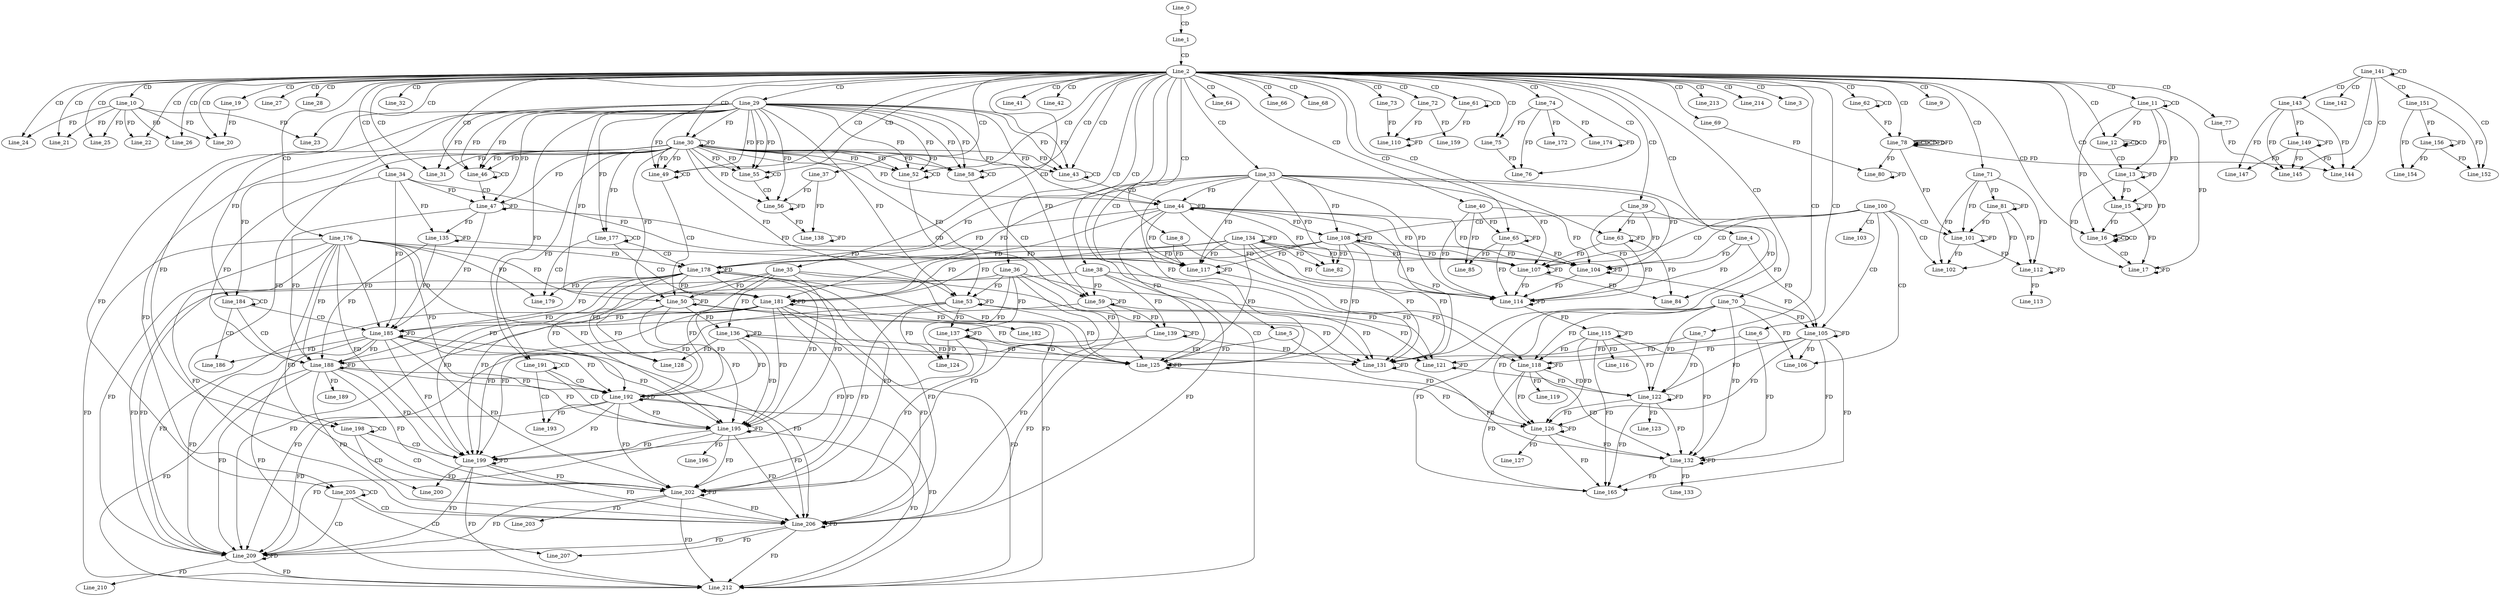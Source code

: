 digraph G {
  Line_0;
  Line_1;
  Line_2;
  Line_3;
  Line_4;
  Line_5;
  Line_6;
  Line_7;
  Line_8;
  Line_9;
  Line_10;
  Line_11;
  Line_11;
  Line_12;
  Line_12;
  Line_12;
  Line_13;
  Line_15;
  Line_16;
  Line_16;
  Line_16;
  Line_17;
  Line_19;
  Line_20;
  Line_21;
  Line_22;
  Line_23;
  Line_24;
  Line_25;
  Line_26;
  Line_27;
  Line_28;
  Line_29;
  Line_30;
  Line_30;
  Line_31;
  Line_32;
  Line_33;
  Line_34;
  Line_35;
  Line_36;
  Line_37;
  Line_38;
  Line_39;
  Line_40;
  Line_41;
  Line_42;
  Line_43;
  Line_43;
  Line_44;
  Line_44;
  Line_46;
  Line_46;
  Line_47;
  Line_47;
  Line_49;
  Line_49;
  Line_50;
  Line_50;
  Line_52;
  Line_52;
  Line_53;
  Line_53;
  Line_55;
  Line_55;
  Line_56;
  Line_56;
  Line_58;
  Line_58;
  Line_59;
  Line_59;
  Line_61;
  Line_61;
  Line_62;
  Line_62;
  Line_63;
  Line_64;
  Line_65;
  Line_66;
  Line_68;
  Line_69;
  Line_70;
  Line_71;
  Line_72;
  Line_73;
  Line_74;
  Line_75;
  Line_75;
  Line_76;
  Line_77;
  Line_78;
  Line_78;
  Line_78;
  Line_80;
  Line_81;
  Line_82;
  Line_84;
  Line_85;
  Line_100;
  Line_101;
  Line_102;
  Line_103;
  Line_104;
  Line_104;
  Line_104;
  Line_105;
  Line_105;
  Line_106;
  Line_107;
  Line_108;
  Line_108;
  Line_110;
  Line_112;
  Line_113;
  Line_114;
  Line_114;
  Line_114;
  Line_114;
  Line_115;
  Line_115;
  Line_116;
  Line_117;
  Line_117;
  Line_117;
  Line_118;
  Line_118;
  Line_119;
  Line_121;
  Line_121;
  Line_122;
  Line_122;
  Line_123;
  Line_124;
  Line_125;
  Line_125;
  Line_125;
  Line_125;
  Line_126;
  Line_126;
  Line_127;
  Line_128;
  Line_131;
  Line_131;
  Line_131;
  Line_131;
  Line_132;
  Line_132;
  Line_133;
  Line_134;
  Line_134;
  Line_135;
  Line_135;
  Line_136;
  Line_136;
  Line_137;
  Line_137;
  Line_138;
  Line_138;
  Line_139;
  Line_139;
  Line_141;
  Line_141;
  Line_142;
  Line_143;
  Line_144;
  Line_144;
  Line_145;
  Line_147;
  Line_149;
  Line_151;
  Line_152;
  Line_154;
  Line_156;
  Line_159;
  Line_165;
  Line_172;
  Line_174;
  Line_176;
  Line_177;
  Line_177;
  Line_178;
  Line_178;
  Line_178;
  Line_179;
  Line_181;
  Line_181;
  Line_181;
  Line_182;
  Line_184;
  Line_184;
  Line_185;
  Line_185;
  Line_185;
  Line_186;
  Line_188;
  Line_188;
  Line_188;
  Line_189;
  Line_191;
  Line_191;
  Line_192;
  Line_192;
  Line_192;
  Line_193;
  Line_195;
  Line_195;
  Line_195;
  Line_196;
  Line_198;
  Line_198;
  Line_199;
  Line_199;
  Line_199;
  Line_200;
  Line_202;
  Line_202;
  Line_202;
  Line_203;
  Line_205;
  Line_205;
  Line_206;
  Line_206;
  Line_206;
  Line_207;
  Line_209;
  Line_209;
  Line_209;
  Line_210;
  Line_212;
  Line_213;
  Line_214;
  Line_0 -> Line_1 [ label="CD" ];
  Line_1 -> Line_2 [ label="CD" ];
  Line_2 -> Line_3 [ label="CD" ];
  Line_2 -> Line_4 [ label="CD" ];
  Line_2 -> Line_5 [ label="CD" ];
  Line_2 -> Line_6 [ label="CD" ];
  Line_2 -> Line_7 [ label="CD" ];
  Line_2 -> Line_8 [ label="CD" ];
  Line_2 -> Line_9 [ label="CD" ];
  Line_2 -> Line_10 [ label="CD" ];
  Line_2 -> Line_11 [ label="CD" ];
  Line_11 -> Line_11 [ label="CD" ];
  Line_2 -> Line_12 [ label="CD" ];
  Line_12 -> Line_12 [ label="CD" ];
  Line_12 -> Line_12 [ label="CD" ];
  Line_11 -> Line_12 [ label="FD" ];
  Line_12 -> Line_13 [ label="CD" ];
  Line_11 -> Line_13 [ label="FD" ];
  Line_13 -> Line_13 [ label="FD" ];
  Line_2 -> Line_15 [ label="CD" ];
  Line_11 -> Line_15 [ label="FD" ];
  Line_13 -> Line_15 [ label="FD" ];
  Line_15 -> Line_15 [ label="FD" ];
  Line_2 -> Line_16 [ label="CD" ];
  Line_16 -> Line_16 [ label="CD" ];
  Line_16 -> Line_16 [ label="CD" ];
  Line_11 -> Line_16 [ label="FD" ];
  Line_13 -> Line_16 [ label="FD" ];
  Line_15 -> Line_16 [ label="FD" ];
  Line_16 -> Line_17 [ label="CD" ];
  Line_11 -> Line_17 [ label="FD" ];
  Line_13 -> Line_17 [ label="FD" ];
  Line_15 -> Line_17 [ label="FD" ];
  Line_17 -> Line_17 [ label="FD" ];
  Line_2 -> Line_19 [ label="CD" ];
  Line_2 -> Line_20 [ label="CD" ];
  Line_10 -> Line_20 [ label="FD" ];
  Line_19 -> Line_20 [ label="FD" ];
  Line_2 -> Line_21 [ label="CD" ];
  Line_10 -> Line_21 [ label="FD" ];
  Line_2 -> Line_22 [ label="CD" ];
  Line_10 -> Line_22 [ label="FD" ];
  Line_2 -> Line_23 [ label="CD" ];
  Line_10 -> Line_23 [ label="FD" ];
  Line_2 -> Line_24 [ label="CD" ];
  Line_10 -> Line_24 [ label="FD" ];
  Line_2 -> Line_25 [ label="CD" ];
  Line_10 -> Line_25 [ label="FD" ];
  Line_2 -> Line_26 [ label="CD" ];
  Line_10 -> Line_26 [ label="FD" ];
  Line_2 -> Line_27 [ label="CD" ];
  Line_2 -> Line_28 [ label="CD" ];
  Line_2 -> Line_29 [ label="CD" ];
  Line_2 -> Line_30 [ label="CD" ];
  Line_29 -> Line_30 [ label="FD" ];
  Line_30 -> Line_30 [ label="FD" ];
  Line_2 -> Line_31 [ label="CD" ];
  Line_29 -> Line_31 [ label="FD" ];
  Line_30 -> Line_31 [ label="FD" ];
  Line_2 -> Line_32 [ label="CD" ];
  Line_2 -> Line_33 [ label="CD" ];
  Line_2 -> Line_34 [ label="CD" ];
  Line_2 -> Line_35 [ label="CD" ];
  Line_2 -> Line_36 [ label="CD" ];
  Line_2 -> Line_37 [ label="CD" ];
  Line_2 -> Line_38 [ label="CD" ];
  Line_2 -> Line_39 [ label="CD" ];
  Line_2 -> Line_40 [ label="CD" ];
  Line_2 -> Line_41 [ label="CD" ];
  Line_2 -> Line_42 [ label="CD" ];
  Line_2 -> Line_43 [ label="CD" ];
  Line_29 -> Line_43 [ label="FD" ];
  Line_30 -> Line_43 [ label="FD" ];
  Line_43 -> Line_43 [ label="CD" ];
  Line_29 -> Line_43 [ label="FD" ];
  Line_30 -> Line_43 [ label="FD" ];
  Line_43 -> Line_44 [ label="CD" ];
  Line_33 -> Line_44 [ label="FD" ];
  Line_44 -> Line_44 [ label="FD" ];
  Line_29 -> Line_44 [ label="FD" ];
  Line_30 -> Line_44 [ label="FD" ];
  Line_2 -> Line_46 [ label="CD" ];
  Line_29 -> Line_46 [ label="FD" ];
  Line_30 -> Line_46 [ label="FD" ];
  Line_46 -> Line_46 [ label="CD" ];
  Line_29 -> Line_46 [ label="FD" ];
  Line_30 -> Line_46 [ label="FD" ];
  Line_46 -> Line_47 [ label="CD" ];
  Line_34 -> Line_47 [ label="FD" ];
  Line_47 -> Line_47 [ label="FD" ];
  Line_29 -> Line_47 [ label="FD" ];
  Line_30 -> Line_47 [ label="FD" ];
  Line_2 -> Line_49 [ label="CD" ];
  Line_29 -> Line_49 [ label="FD" ];
  Line_30 -> Line_49 [ label="FD" ];
  Line_49 -> Line_49 [ label="CD" ];
  Line_29 -> Line_49 [ label="FD" ];
  Line_30 -> Line_49 [ label="FD" ];
  Line_49 -> Line_50 [ label="CD" ];
  Line_35 -> Line_50 [ label="FD" ];
  Line_50 -> Line_50 [ label="FD" ];
  Line_29 -> Line_50 [ label="FD" ];
  Line_30 -> Line_50 [ label="FD" ];
  Line_2 -> Line_52 [ label="CD" ];
  Line_29 -> Line_52 [ label="FD" ];
  Line_30 -> Line_52 [ label="FD" ];
  Line_52 -> Line_52 [ label="CD" ];
  Line_29 -> Line_52 [ label="FD" ];
  Line_30 -> Line_52 [ label="FD" ];
  Line_52 -> Line_53 [ label="CD" ];
  Line_36 -> Line_53 [ label="FD" ];
  Line_53 -> Line_53 [ label="FD" ];
  Line_29 -> Line_53 [ label="FD" ];
  Line_30 -> Line_53 [ label="FD" ];
  Line_2 -> Line_55 [ label="CD" ];
  Line_29 -> Line_55 [ label="FD" ];
  Line_30 -> Line_55 [ label="FD" ];
  Line_55 -> Line_55 [ label="CD" ];
  Line_29 -> Line_55 [ label="FD" ];
  Line_30 -> Line_55 [ label="FD" ];
  Line_55 -> Line_56 [ label="CD" ];
  Line_37 -> Line_56 [ label="FD" ];
  Line_56 -> Line_56 [ label="FD" ];
  Line_29 -> Line_56 [ label="FD" ];
  Line_30 -> Line_56 [ label="FD" ];
  Line_2 -> Line_58 [ label="CD" ];
  Line_29 -> Line_58 [ label="FD" ];
  Line_30 -> Line_58 [ label="FD" ];
  Line_58 -> Line_58 [ label="CD" ];
  Line_29 -> Line_58 [ label="FD" ];
  Line_30 -> Line_58 [ label="FD" ];
  Line_58 -> Line_59 [ label="CD" ];
  Line_38 -> Line_59 [ label="FD" ];
  Line_59 -> Line_59 [ label="FD" ];
  Line_29 -> Line_59 [ label="FD" ];
  Line_30 -> Line_59 [ label="FD" ];
  Line_2 -> Line_61 [ label="CD" ];
  Line_61 -> Line_61 [ label="CD" ];
  Line_2 -> Line_62 [ label="CD" ];
  Line_62 -> Line_62 [ label="CD" ];
  Line_2 -> Line_63 [ label="CD" ];
  Line_39 -> Line_63 [ label="FD" ];
  Line_63 -> Line_63 [ label="FD" ];
  Line_2 -> Line_64 [ label="CD" ];
  Line_2 -> Line_65 [ label="CD" ];
  Line_40 -> Line_65 [ label="FD" ];
  Line_65 -> Line_65 [ label="FD" ];
  Line_2 -> Line_66 [ label="CD" ];
  Line_2 -> Line_68 [ label="CD" ];
  Line_2 -> Line_69 [ label="CD" ];
  Line_2 -> Line_70 [ label="CD" ];
  Line_2 -> Line_71 [ label="CD" ];
  Line_2 -> Line_72 [ label="CD" ];
  Line_2 -> Line_73 [ label="CD" ];
  Line_2 -> Line_74 [ label="CD" ];
  Line_2 -> Line_75 [ label="CD" ];
  Line_74 -> Line_75 [ label="FD" ];
  Line_2 -> Line_76 [ label="CD" ];
  Line_74 -> Line_76 [ label="FD" ];
  Line_75 -> Line_76 [ label="FD" ];
  Line_2 -> Line_77 [ label="CD" ];
  Line_2 -> Line_78 [ label="CD" ];
  Line_78 -> Line_78 [ label="CD" ];
  Line_62 -> Line_78 [ label="FD" ];
  Line_78 -> Line_78 [ label="CD" ];
  Line_78 -> Line_78 [ label="FD" ];
  Line_80 -> Line_80 [ label="FD" ];
  Line_69 -> Line_80 [ label="FD" ];
  Line_78 -> Line_80 [ label="FD" ];
  Line_81 -> Line_81 [ label="FD" ];
  Line_71 -> Line_81 [ label="FD" ];
  Line_33 -> Line_82 [ label="FD" ];
  Line_44 -> Line_82 [ label="FD" ];
  Line_39 -> Line_84 [ label="FD" ];
  Line_63 -> Line_84 [ label="FD" ];
  Line_40 -> Line_85 [ label="FD" ];
  Line_65 -> Line_85 [ label="FD" ];
  Line_100 -> Line_101 [ label="CD" ];
  Line_81 -> Line_101 [ label="FD" ];
  Line_101 -> Line_101 [ label="FD" ];
  Line_71 -> Line_101 [ label="FD" ];
  Line_78 -> Line_101 [ label="FD" ];
  Line_100 -> Line_102 [ label="CD" ];
  Line_81 -> Line_102 [ label="FD" ];
  Line_101 -> Line_102 [ label="FD" ];
  Line_71 -> Line_102 [ label="FD" ];
  Line_100 -> Line_103 [ label="CD" ];
  Line_100 -> Line_104 [ label="CD" ];
  Line_104 -> Line_104 [ label="FD" ];
  Line_4 -> Line_104 [ label="FD" ];
  Line_33 -> Line_104 [ label="FD" ];
  Line_44 -> Line_104 [ label="FD" ];
  Line_40 -> Line_104 [ label="FD" ];
  Line_65 -> Line_104 [ label="FD" ];
  Line_100 -> Line_105 [ label="CD" ];
  Line_105 -> Line_105 [ label="FD" ];
  Line_70 -> Line_105 [ label="FD" ];
  Line_104 -> Line_105 [ label="FD" ];
  Line_4 -> Line_105 [ label="FD" ];
  Line_100 -> Line_106 [ label="CD" ];
  Line_105 -> Line_106 [ label="FD" ];
  Line_70 -> Line_106 [ label="FD" ];
  Line_100 -> Line_107 [ label="CD" ];
  Line_107 -> Line_107 [ label="FD" ];
  Line_39 -> Line_107 [ label="FD" ];
  Line_63 -> Line_107 [ label="FD" ];
  Line_33 -> Line_107 [ label="FD" ];
  Line_44 -> Line_107 [ label="FD" ];
  Line_100 -> Line_108 [ label="CD" ];
  Line_108 -> Line_108 [ label="FD" ];
  Line_33 -> Line_108 [ label="FD" ];
  Line_44 -> Line_108 [ label="FD" ];
  Line_110 -> Line_110 [ label="FD" ];
  Line_73 -> Line_110 [ label="FD" ];
  Line_72 -> Line_110 [ label="FD" ];
  Line_61 -> Line_110 [ label="FD" ];
  Line_81 -> Line_112 [ label="FD" ];
  Line_101 -> Line_112 [ label="FD" ];
  Line_112 -> Line_112 [ label="FD" ];
  Line_71 -> Line_112 [ label="FD" ];
  Line_112 -> Line_113 [ label="FD" ];
  Line_104 -> Line_114 [ label="FD" ];
  Line_114 -> Line_114 [ label="FD" ];
  Line_4 -> Line_114 [ label="FD" ];
  Line_108 -> Line_114 [ label="FD" ];
  Line_33 -> Line_114 [ label="FD" ];
  Line_44 -> Line_114 [ label="FD" ];
  Line_107 -> Line_114 [ label="FD" ];
  Line_39 -> Line_114 [ label="FD" ];
  Line_63 -> Line_114 [ label="FD" ];
  Line_40 -> Line_114 [ label="FD" ];
  Line_65 -> Line_114 [ label="FD" ];
  Line_115 -> Line_115 [ label="FD" ];
  Line_114 -> Line_115 [ label="FD" ];
  Line_115 -> Line_116 [ label="FD" ];
  Line_117 -> Line_117 [ label="FD" ];
  Line_8 -> Line_117 [ label="FD" ];
  Line_34 -> Line_117 [ label="FD" ];
  Line_47 -> Line_117 [ label="FD" ];
  Line_108 -> Line_117 [ label="FD" ];
  Line_33 -> Line_117 [ label="FD" ];
  Line_44 -> Line_117 [ label="FD" ];
  Line_105 -> Line_118 [ label="FD" ];
  Line_115 -> Line_118 [ label="FD" ];
  Line_118 -> Line_118 [ label="FD" ];
  Line_70 -> Line_118 [ label="FD" ];
  Line_117 -> Line_118 [ label="FD" ];
  Line_8 -> Line_118 [ label="FD" ];
  Line_118 -> Line_119 [ label="FD" ];
  Line_121 -> Line_121 [ label="FD" ];
  Line_7 -> Line_121 [ label="FD" ];
  Line_36 -> Line_121 [ label="FD" ];
  Line_53 -> Line_121 [ label="FD" ];
  Line_105 -> Line_122 [ label="FD" ];
  Line_115 -> Line_122 [ label="FD" ];
  Line_118 -> Line_122 [ label="FD" ];
  Line_122 -> Line_122 [ label="FD" ];
  Line_70 -> Line_122 [ label="FD" ];
  Line_121 -> Line_122 [ label="FD" ];
  Line_7 -> Line_122 [ label="FD" ];
  Line_122 -> Line_123 [ label="FD" ];
  Line_36 -> Line_124 [ label="FD" ];
  Line_53 -> Line_124 [ label="FD" ];
  Line_125 -> Line_125 [ label="FD" ];
  Line_5 -> Line_125 [ label="FD" ];
  Line_35 -> Line_125 [ label="FD" ];
  Line_50 -> Line_125 [ label="FD" ];
  Line_108 -> Line_125 [ label="FD" ];
  Line_33 -> Line_125 [ label="FD" ];
  Line_44 -> Line_125 [ label="FD" ];
  Line_36 -> Line_125 [ label="FD" ];
  Line_53 -> Line_125 [ label="FD" ];
  Line_105 -> Line_126 [ label="FD" ];
  Line_115 -> Line_126 [ label="FD" ];
  Line_118 -> Line_126 [ label="FD" ];
  Line_122 -> Line_126 [ label="FD" ];
  Line_126 -> Line_126 [ label="FD" ];
  Line_70 -> Line_126 [ label="FD" ];
  Line_125 -> Line_126 [ label="FD" ];
  Line_5 -> Line_126 [ label="FD" ];
  Line_126 -> Line_127 [ label="FD" ];
  Line_35 -> Line_128 [ label="FD" ];
  Line_50 -> Line_128 [ label="FD" ];
  Line_131 -> Line_131 [ label="FD" ];
  Line_6 -> Line_131 [ label="FD" ];
  Line_38 -> Line_131 [ label="FD" ];
  Line_59 -> Line_131 [ label="FD" ];
  Line_108 -> Line_131 [ label="FD" ];
  Line_33 -> Line_131 [ label="FD" ];
  Line_44 -> Line_131 [ label="FD" ];
  Line_35 -> Line_131 [ label="FD" ];
  Line_50 -> Line_131 [ label="FD" ];
  Line_105 -> Line_132 [ label="FD" ];
  Line_115 -> Line_132 [ label="FD" ];
  Line_118 -> Line_132 [ label="FD" ];
  Line_122 -> Line_132 [ label="FD" ];
  Line_126 -> Line_132 [ label="FD" ];
  Line_132 -> Line_132 [ label="FD" ];
  Line_70 -> Line_132 [ label="FD" ];
  Line_131 -> Line_132 [ label="FD" ];
  Line_6 -> Line_132 [ label="FD" ];
  Line_132 -> Line_133 [ label="FD" ];
  Line_134 -> Line_134 [ label="FD" ];
  Line_135 -> Line_135 [ label="FD" ];
  Line_34 -> Line_135 [ label="FD" ];
  Line_47 -> Line_135 [ label="FD" ];
  Line_136 -> Line_136 [ label="FD" ];
  Line_35 -> Line_136 [ label="FD" ];
  Line_50 -> Line_136 [ label="FD" ];
  Line_137 -> Line_137 [ label="FD" ];
  Line_36 -> Line_137 [ label="FD" ];
  Line_53 -> Line_137 [ label="FD" ];
  Line_138 -> Line_138 [ label="FD" ];
  Line_37 -> Line_138 [ label="FD" ];
  Line_56 -> Line_138 [ label="FD" ];
  Line_139 -> Line_139 [ label="FD" ];
  Line_38 -> Line_139 [ label="FD" ];
  Line_59 -> Line_139 [ label="FD" ];
  Line_141 -> Line_141 [ label="CD" ];
  Line_141 -> Line_142 [ label="CD" ];
  Line_141 -> Line_143 [ label="CD" ];
  Line_141 -> Line_144 [ label="CD" ];
  Line_143 -> Line_144 [ label="FD" ];
  Line_78 -> Line_144 [ label="FD" ];
  Line_141 -> Line_145 [ label="CD" ];
  Line_143 -> Line_145 [ label="FD" ];
  Line_77 -> Line_145 [ label="FD" ];
  Line_143 -> Line_147 [ label="FD" ];
  Line_143 -> Line_149 [ label="FD" ];
  Line_149 -> Line_149 [ label="FD" ];
  Line_141 -> Line_151 [ label="CD" ];
  Line_141 -> Line_152 [ label="CD" ];
  Line_151 -> Line_152 [ label="FD" ];
  Line_151 -> Line_154 [ label="FD" ];
  Line_151 -> Line_156 [ label="FD" ];
  Line_156 -> Line_156 [ label="FD" ];
  Line_72 -> Line_159 [ label="FD" ];
  Line_105 -> Line_165 [ label="FD" ];
  Line_115 -> Line_165 [ label="FD" ];
  Line_118 -> Line_165 [ label="FD" ];
  Line_122 -> Line_165 [ label="FD" ];
  Line_126 -> Line_165 [ label="FD" ];
  Line_132 -> Line_165 [ label="FD" ];
  Line_70 -> Line_165 [ label="FD" ];
  Line_74 -> Line_172 [ label="FD" ];
  Line_74 -> Line_174 [ label="FD" ];
  Line_174 -> Line_174 [ label="FD" ];
  Line_2 -> Line_176 [ label="CD" ];
  Line_177 -> Line_177 [ label="CD" ];
  Line_29 -> Line_177 [ label="FD" ];
  Line_30 -> Line_177 [ label="FD" ];
  Line_177 -> Line_178 [ label="CD" ];
  Line_176 -> Line_178 [ label="FD" ];
  Line_178 -> Line_178 [ label="FD" ];
  Line_108 -> Line_178 [ label="FD" ];
  Line_134 -> Line_178 [ label="FD" ];
  Line_33 -> Line_178 [ label="FD" ];
  Line_44 -> Line_178 [ label="FD" ];
  Line_177 -> Line_179 [ label="CD" ];
  Line_176 -> Line_179 [ label="FD" ];
  Line_178 -> Line_179 [ label="FD" ];
  Line_177 -> Line_181 [ label="CD" ];
  Line_176 -> Line_181 [ label="FD" ];
  Line_178 -> Line_181 [ label="FD" ];
  Line_181 -> Line_181 [ label="FD" ];
  Line_108 -> Line_181 [ label="FD" ];
  Line_134 -> Line_181 [ label="FD" ];
  Line_33 -> Line_181 [ label="FD" ];
  Line_44 -> Line_181 [ label="FD" ];
  Line_181 -> Line_182 [ label="FD" ];
  Line_184 -> Line_184 [ label="CD" ];
  Line_29 -> Line_184 [ label="FD" ];
  Line_30 -> Line_184 [ label="FD" ];
  Line_184 -> Line_185 [ label="CD" ];
  Line_176 -> Line_185 [ label="FD" ];
  Line_178 -> Line_185 [ label="FD" ];
  Line_181 -> Line_185 [ label="FD" ];
  Line_185 -> Line_185 [ label="FD" ];
  Line_135 -> Line_185 [ label="FD" ];
  Line_34 -> Line_185 [ label="FD" ];
  Line_47 -> Line_185 [ label="FD" ];
  Line_184 -> Line_186 [ label="CD" ];
  Line_185 -> Line_186 [ label="FD" ];
  Line_184 -> Line_188 [ label="CD" ];
  Line_176 -> Line_188 [ label="FD" ];
  Line_178 -> Line_188 [ label="FD" ];
  Line_181 -> Line_188 [ label="FD" ];
  Line_185 -> Line_188 [ label="FD" ];
  Line_188 -> Line_188 [ label="FD" ];
  Line_135 -> Line_188 [ label="FD" ];
  Line_34 -> Line_188 [ label="FD" ];
  Line_47 -> Line_188 [ label="FD" ];
  Line_188 -> Line_189 [ label="FD" ];
  Line_191 -> Line_191 [ label="CD" ];
  Line_29 -> Line_191 [ label="FD" ];
  Line_30 -> Line_191 [ label="FD" ];
  Line_191 -> Line_192 [ label="CD" ];
  Line_176 -> Line_192 [ label="FD" ];
  Line_178 -> Line_192 [ label="FD" ];
  Line_181 -> Line_192 [ label="FD" ];
  Line_185 -> Line_192 [ label="FD" ];
  Line_188 -> Line_192 [ label="FD" ];
  Line_192 -> Line_192 [ label="FD" ];
  Line_136 -> Line_192 [ label="FD" ];
  Line_35 -> Line_192 [ label="FD" ];
  Line_50 -> Line_192 [ label="FD" ];
  Line_191 -> Line_193 [ label="CD" ];
  Line_192 -> Line_193 [ label="FD" ];
  Line_191 -> Line_195 [ label="CD" ];
  Line_176 -> Line_195 [ label="FD" ];
  Line_178 -> Line_195 [ label="FD" ];
  Line_181 -> Line_195 [ label="FD" ];
  Line_185 -> Line_195 [ label="FD" ];
  Line_188 -> Line_195 [ label="FD" ];
  Line_192 -> Line_195 [ label="FD" ];
  Line_195 -> Line_195 [ label="FD" ];
  Line_136 -> Line_195 [ label="FD" ];
  Line_35 -> Line_195 [ label="FD" ];
  Line_50 -> Line_195 [ label="FD" ];
  Line_195 -> Line_196 [ label="FD" ];
  Line_198 -> Line_198 [ label="CD" ];
  Line_29 -> Line_198 [ label="FD" ];
  Line_30 -> Line_198 [ label="FD" ];
  Line_198 -> Line_199 [ label="CD" ];
  Line_176 -> Line_199 [ label="FD" ];
  Line_178 -> Line_199 [ label="FD" ];
  Line_181 -> Line_199 [ label="FD" ];
  Line_185 -> Line_199 [ label="FD" ];
  Line_188 -> Line_199 [ label="FD" ];
  Line_192 -> Line_199 [ label="FD" ];
  Line_195 -> Line_199 [ label="FD" ];
  Line_199 -> Line_199 [ label="FD" ];
  Line_137 -> Line_199 [ label="FD" ];
  Line_36 -> Line_199 [ label="FD" ];
  Line_53 -> Line_199 [ label="FD" ];
  Line_198 -> Line_200 [ label="CD" ];
  Line_199 -> Line_200 [ label="FD" ];
  Line_198 -> Line_202 [ label="CD" ];
  Line_176 -> Line_202 [ label="FD" ];
  Line_178 -> Line_202 [ label="FD" ];
  Line_181 -> Line_202 [ label="FD" ];
  Line_185 -> Line_202 [ label="FD" ];
  Line_188 -> Line_202 [ label="FD" ];
  Line_192 -> Line_202 [ label="FD" ];
  Line_195 -> Line_202 [ label="FD" ];
  Line_199 -> Line_202 [ label="FD" ];
  Line_202 -> Line_202 [ label="FD" ];
  Line_137 -> Line_202 [ label="FD" ];
  Line_36 -> Line_202 [ label="FD" ];
  Line_53 -> Line_202 [ label="FD" ];
  Line_202 -> Line_203 [ label="FD" ];
  Line_205 -> Line_205 [ label="CD" ];
  Line_29 -> Line_205 [ label="FD" ];
  Line_30 -> Line_205 [ label="FD" ];
  Line_205 -> Line_206 [ label="CD" ];
  Line_176 -> Line_206 [ label="FD" ];
  Line_178 -> Line_206 [ label="FD" ];
  Line_181 -> Line_206 [ label="FD" ];
  Line_185 -> Line_206 [ label="FD" ];
  Line_188 -> Line_206 [ label="FD" ];
  Line_192 -> Line_206 [ label="FD" ];
  Line_195 -> Line_206 [ label="FD" ];
  Line_199 -> Line_206 [ label="FD" ];
  Line_202 -> Line_206 [ label="FD" ];
  Line_206 -> Line_206 [ label="FD" ];
  Line_139 -> Line_206 [ label="FD" ];
  Line_38 -> Line_206 [ label="FD" ];
  Line_59 -> Line_206 [ label="FD" ];
  Line_205 -> Line_207 [ label="CD" ];
  Line_206 -> Line_207 [ label="FD" ];
  Line_205 -> Line_209 [ label="CD" ];
  Line_176 -> Line_209 [ label="FD" ];
  Line_178 -> Line_209 [ label="FD" ];
  Line_181 -> Line_209 [ label="FD" ];
  Line_185 -> Line_209 [ label="FD" ];
  Line_188 -> Line_209 [ label="FD" ];
  Line_192 -> Line_209 [ label="FD" ];
  Line_195 -> Line_209 [ label="FD" ];
  Line_199 -> Line_209 [ label="FD" ];
  Line_202 -> Line_209 [ label="FD" ];
  Line_206 -> Line_209 [ label="FD" ];
  Line_209 -> Line_209 [ label="FD" ];
  Line_139 -> Line_209 [ label="FD" ];
  Line_38 -> Line_209 [ label="FD" ];
  Line_59 -> Line_209 [ label="FD" ];
  Line_209 -> Line_210 [ label="FD" ];
  Line_2 -> Line_212 [ label="CD" ];
  Line_176 -> Line_212 [ label="FD" ];
  Line_178 -> Line_212 [ label="FD" ];
  Line_181 -> Line_212 [ label="FD" ];
  Line_185 -> Line_212 [ label="FD" ];
  Line_188 -> Line_212 [ label="FD" ];
  Line_192 -> Line_212 [ label="FD" ];
  Line_195 -> Line_212 [ label="FD" ];
  Line_199 -> Line_212 [ label="FD" ];
  Line_202 -> Line_212 [ label="FD" ];
  Line_206 -> Line_212 [ label="FD" ];
  Line_209 -> Line_212 [ label="FD" ];
  Line_2 -> Line_213 [ label="CD" ];
  Line_2 -> Line_214 [ label="CD" ];
  Line_78 -> Line_78 [ label="FD" ];
  Line_108 -> Line_82 [ label="FD" ];
  Line_134 -> Line_82 [ label="FD" ];
  Line_107 -> Line_84 [ label="FD" ];
  Line_108 -> Line_104 [ label="FD" ];
  Line_134 -> Line_104 [ label="FD" ];
  Line_108 -> Line_107 [ label="FD" ];
  Line_134 -> Line_107 [ label="FD" ];
  Line_134 -> Line_114 [ label="FD" ];
  Line_135 -> Line_117 [ label="FD" ];
  Line_134 -> Line_117 [ label="FD" ];
  Line_137 -> Line_121 [ label="FD" ];
  Line_137 -> Line_124 [ label="FD" ];
  Line_136 -> Line_125 [ label="FD" ];
  Line_134 -> Line_125 [ label="FD" ];
  Line_137 -> Line_125 [ label="FD" ];
  Line_136 -> Line_128 [ label="FD" ];
  Line_139 -> Line_131 [ label="FD" ];
  Line_134 -> Line_131 [ label="FD" ];
  Line_136 -> Line_131 [ label="FD" ];
  Line_149 -> Line_144 [ label="FD" ];
  Line_149 -> Line_145 [ label="FD" ];
  Line_149 -> Line_147 [ label="FD" ];
  Line_156 -> Line_152 [ label="FD" ];
  Line_156 -> Line_154 [ label="FD" ];
}
